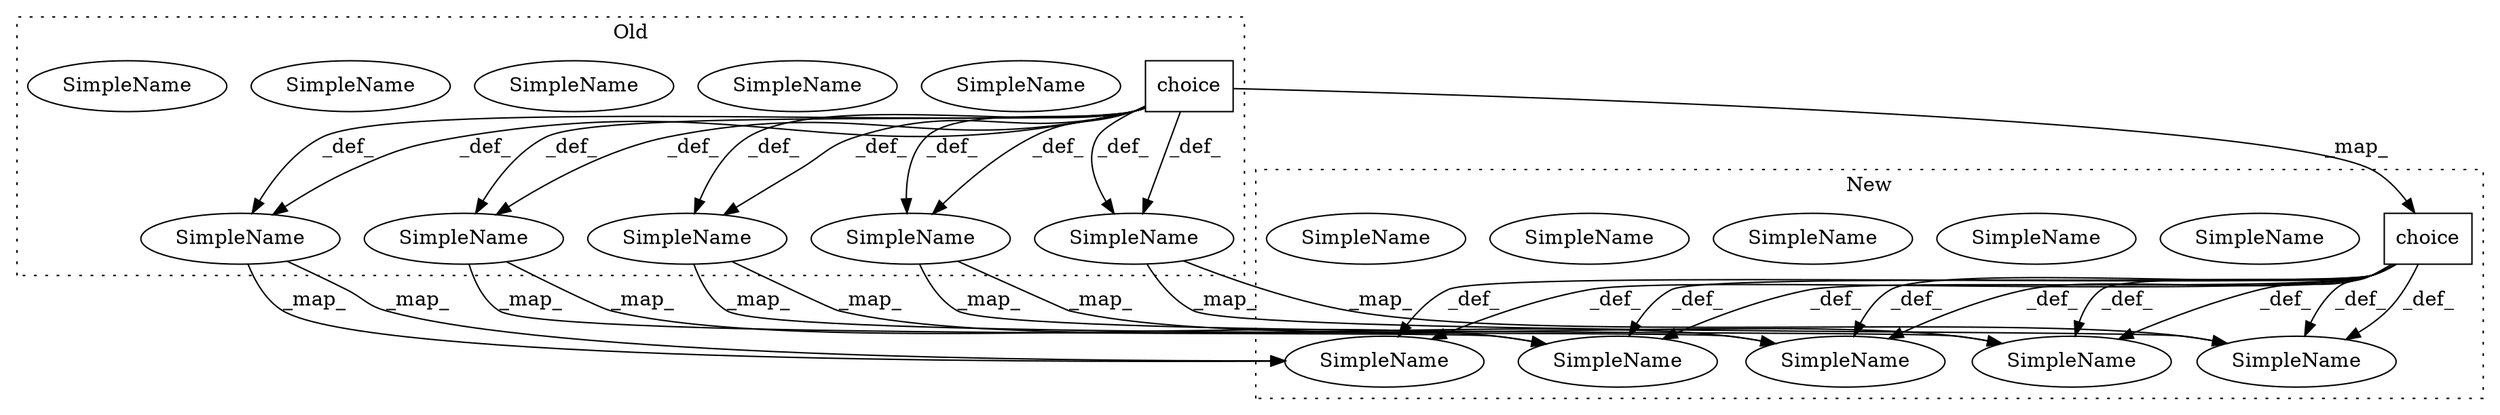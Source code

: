 digraph G {
subgraph cluster0 {
1 [label="choice" a="32" s="8541,8576" l="7,1" shape="box"];
3 [label="SimpleName" a="42" s="9180" l="5" shape="ellipse"];
6 [label="SimpleName" a="42" s="9180" l="5" shape="ellipse"];
7 [label="SimpleName" a="42" s="8340" l="11" shape="ellipse"];
10 [label="SimpleName" a="42" s="8340" l="11" shape="ellipse"];
11 [label="SimpleName" a="42" s="9403" l="6" shape="ellipse"];
14 [label="SimpleName" a="42" s="9403" l="6" shape="ellipse"];
15 [label="SimpleName" a="42" s="9548" l="12" shape="ellipse"];
18 [label="SimpleName" a="42" s="9548" l="12" shape="ellipse"];
19 [label="SimpleName" a="42" s="9312" l="4" shape="ellipse"];
22 [label="SimpleName" a="42" s="9312" l="4" shape="ellipse"];
label = "Old";
style="dotted";
}
subgraph cluster1 {
2 [label="choice" a="32" s="8384,8419" l="7,1" shape="box"];
4 [label="SimpleName" a="42" s="9231" l="5" shape="ellipse"];
5 [label="SimpleName" a="42" s="9231" l="5" shape="ellipse"];
8 [label="SimpleName" a="42" s="8430" l="11" shape="ellipse"];
9 [label="SimpleName" a="42" s="8430" l="11" shape="ellipse"];
12 [label="SimpleName" a="42" s="9454" l="6" shape="ellipse"];
13 [label="SimpleName" a="42" s="9454" l="6" shape="ellipse"];
16 [label="SimpleName" a="42" s="9599" l="12" shape="ellipse"];
17 [label="SimpleName" a="42" s="9599" l="12" shape="ellipse"];
20 [label="SimpleName" a="42" s="9363" l="4" shape="ellipse"];
21 [label="SimpleName" a="42" s="9363" l="4" shape="ellipse"];
label = "New";
style="dotted";
}
1 -> 14 [label="_def_"];
1 -> 6 [label="_def_"];
1 -> 10 [label="_def_"];
1 -> 2 [label="_map_"];
1 -> 18 [label="_def_"];
1 -> 10 [label="_def_"];
1 -> 18 [label="_def_"];
1 -> 22 [label="_def_"];
1 -> 6 [label="_def_"];
1 -> 22 [label="_def_"];
1 -> 14 [label="_def_"];
2 -> 13 [label="_def_"];
2 -> 17 [label="_def_"];
2 -> 21 [label="_def_"];
2 -> 9 [label="_def_"];
2 -> 5 [label="_def_"];
2 -> 17 [label="_def_"];
2 -> 21 [label="_def_"];
2 -> 5 [label="_def_"];
2 -> 9 [label="_def_"];
2 -> 13 [label="_def_"];
6 -> 5 [label="_map_"];
6 -> 5 [label="_map_"];
10 -> 9 [label="_map_"];
10 -> 9 [label="_map_"];
14 -> 13 [label="_map_"];
14 -> 13 [label="_map_"];
18 -> 17 [label="_map_"];
18 -> 17 [label="_map_"];
22 -> 21 [label="_map_"];
22 -> 21 [label="_map_"];
}